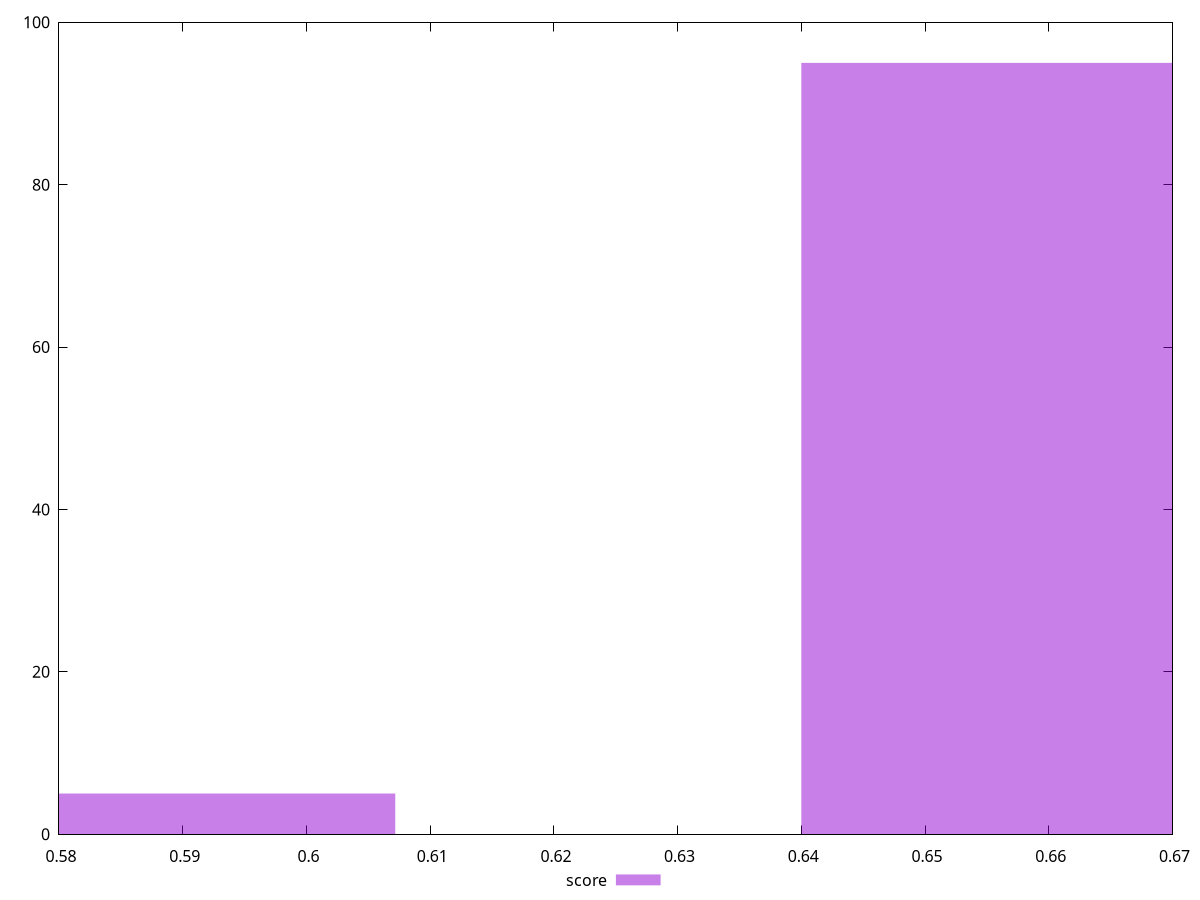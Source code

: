 reset

$score <<EOF
0.6564093736212319 95
0.5907684362591087 5
EOF

set key outside below
set boxwidth 0.032820468681061594
set xrange [0.58:0.67]
set yrange [0:100]
set trange [0:100]
set style fill transparent solid 0.5 noborder
set terminal svg size 640, 490 enhanced background rgb 'white'
set output "report_00026_2021-02-22T21:38:55.199Z/uses-webp-images/samples/pages+cached+noadtech/score/histogram.svg"

plot $score title "score" with boxes

reset
